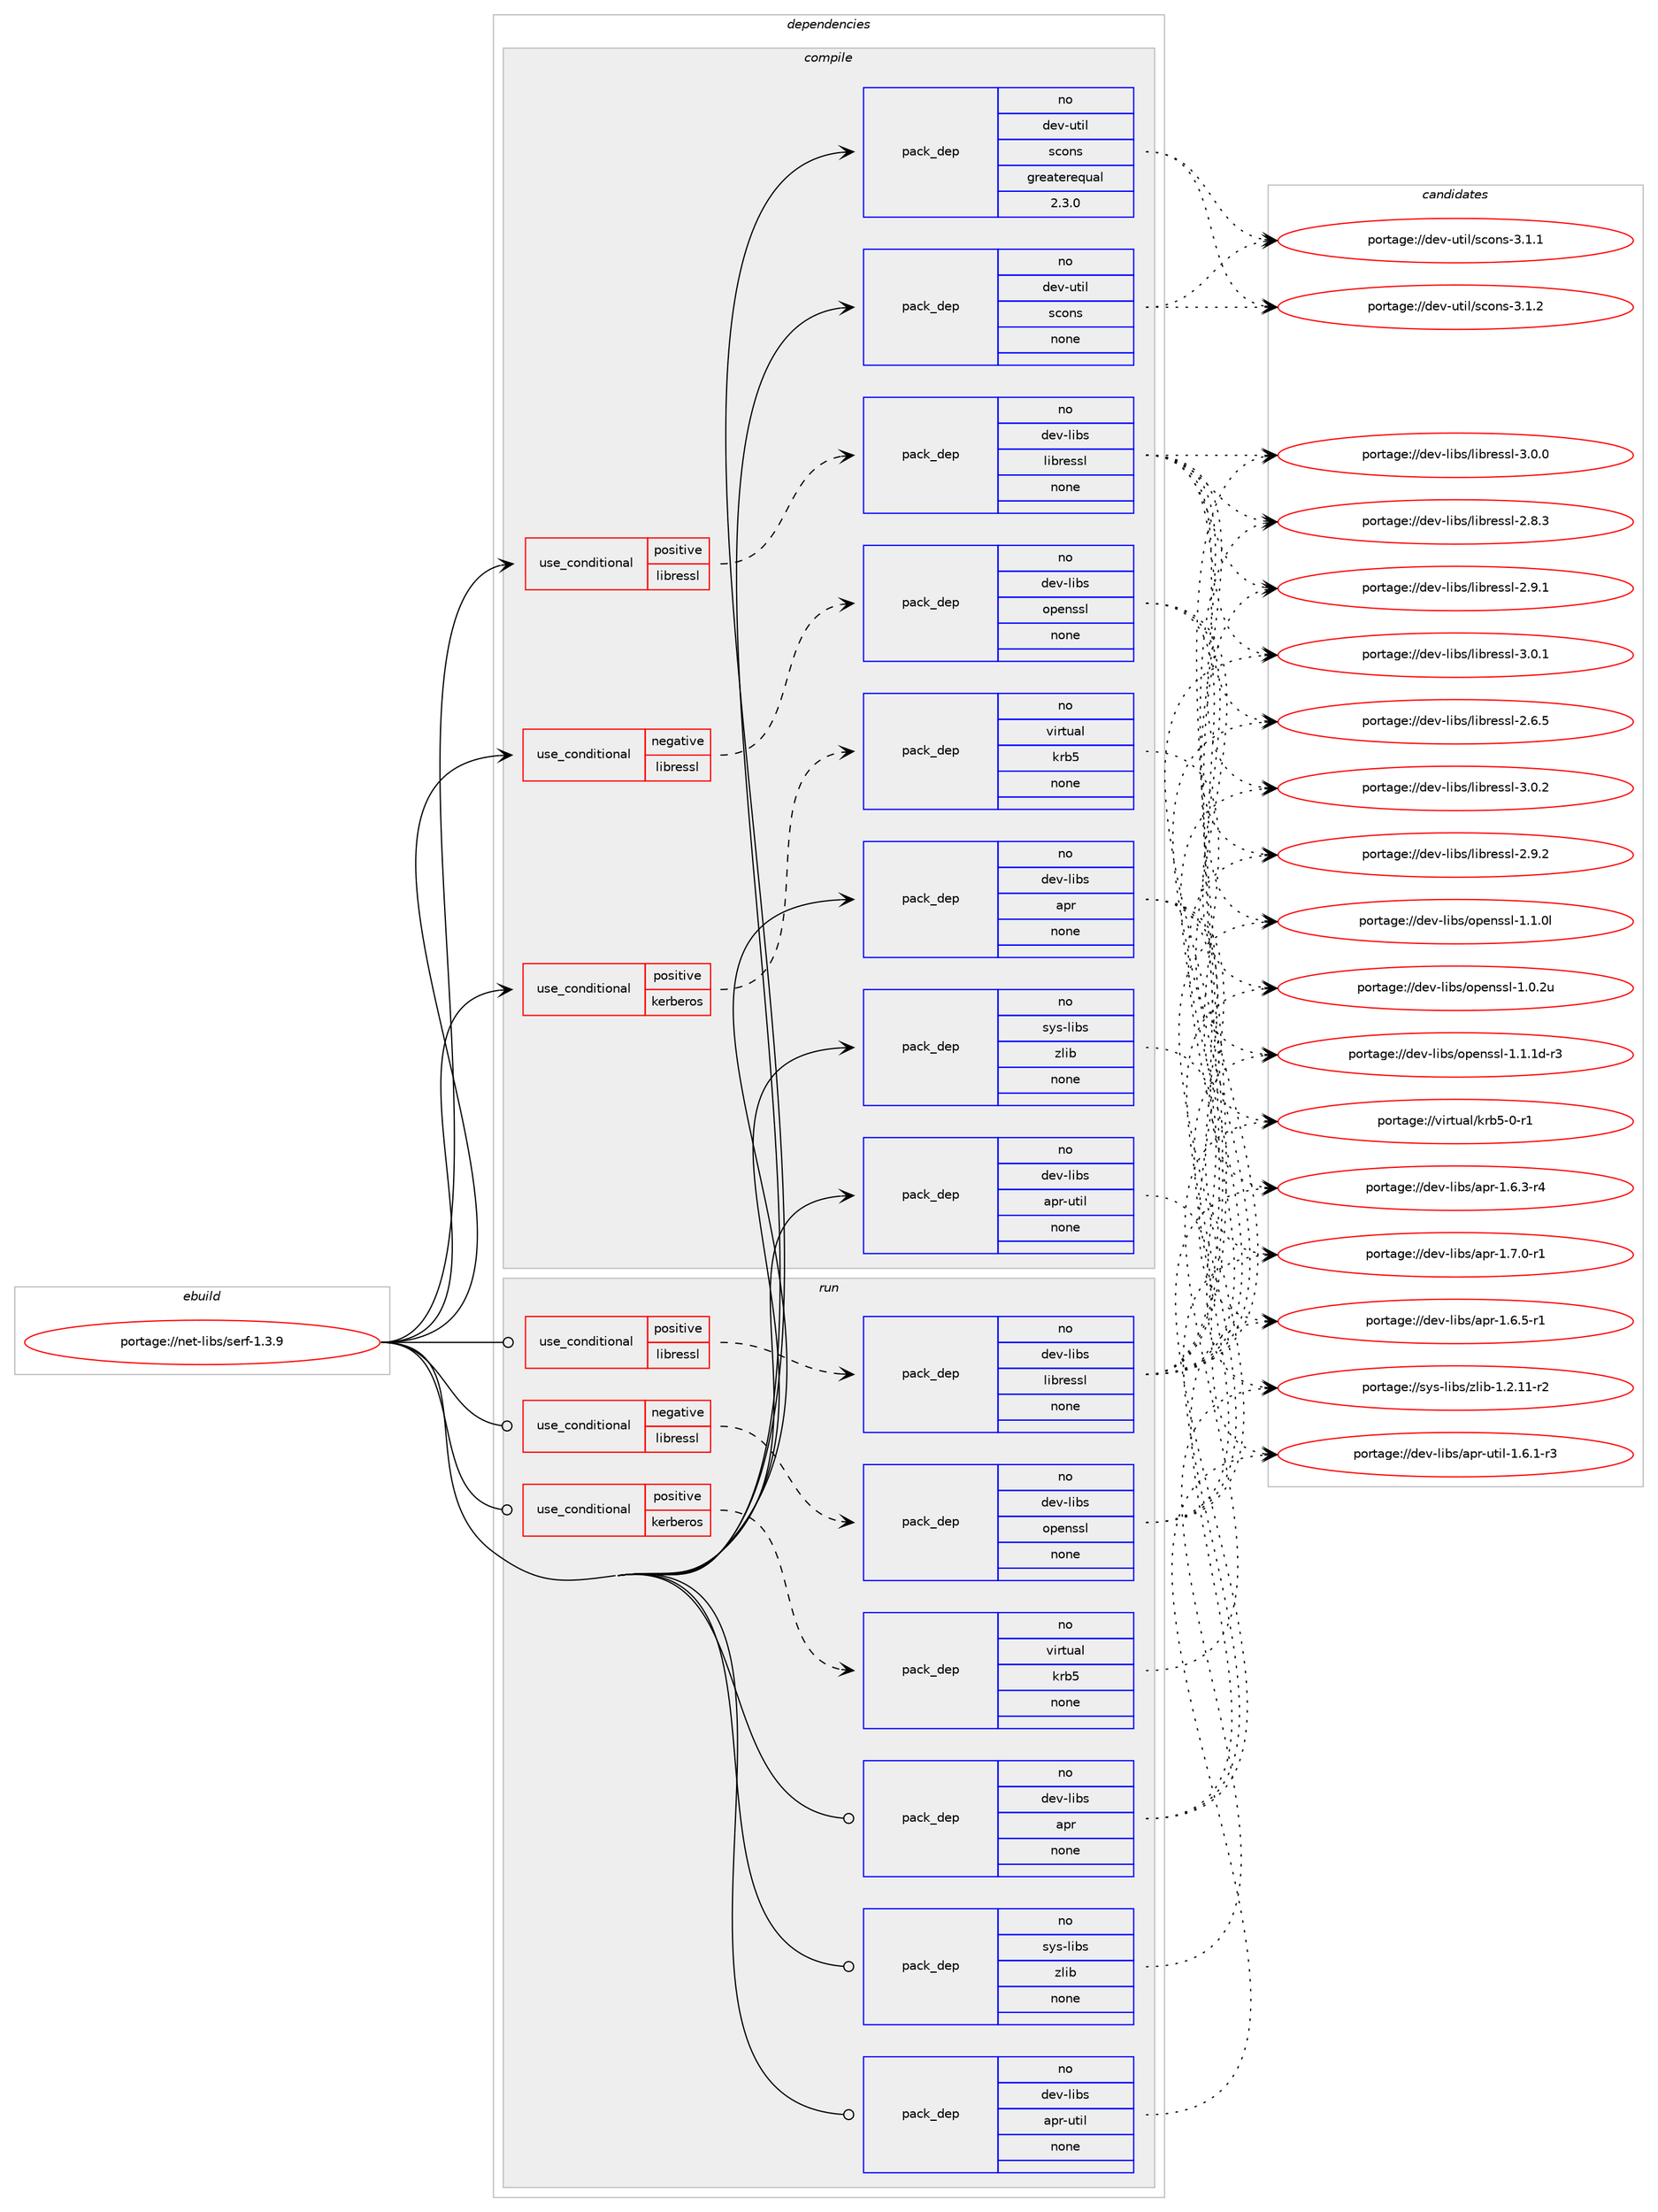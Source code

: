 digraph prolog {

# *************
# Graph options
# *************

newrank=true;
concentrate=true;
compound=true;
graph [rankdir=LR,fontname=Helvetica,fontsize=10,ranksep=1.5];#, ranksep=2.5, nodesep=0.2];
edge  [arrowhead=vee];
node  [fontname=Helvetica,fontsize=10];

# **********
# The ebuild
# **********

subgraph cluster_leftcol {
color=gray;
rank=same;
label=<<i>ebuild</i>>;
id [label="portage://net-libs/serf-1.3.9", color=red, width=4, href="../net-libs/serf-1.3.9.svg"];
}

# ****************
# The dependencies
# ****************

subgraph cluster_midcol {
color=gray;
label=<<i>dependencies</i>>;
subgraph cluster_compile {
fillcolor="#eeeeee";
style=filled;
label=<<i>compile</i>>;
subgraph cond11219 {
dependency57811 [label=<<TABLE BORDER="0" CELLBORDER="1" CELLSPACING="0" CELLPADDING="4"><TR><TD ROWSPAN="3" CELLPADDING="10">use_conditional</TD></TR><TR><TD>negative</TD></TR><TR><TD>libressl</TD></TR></TABLE>>, shape=none, color=red];
subgraph pack45453 {
dependency57812 [label=<<TABLE BORDER="0" CELLBORDER="1" CELLSPACING="0" CELLPADDING="4" WIDTH="220"><TR><TD ROWSPAN="6" CELLPADDING="30">pack_dep</TD></TR><TR><TD WIDTH="110">no</TD></TR><TR><TD>dev-libs</TD></TR><TR><TD>openssl</TD></TR><TR><TD>none</TD></TR><TR><TD></TD></TR></TABLE>>, shape=none, color=blue];
}
dependency57811:e -> dependency57812:w [weight=20,style="dashed",arrowhead="vee"];
}
id:e -> dependency57811:w [weight=20,style="solid",arrowhead="vee"];
subgraph cond11220 {
dependency57813 [label=<<TABLE BORDER="0" CELLBORDER="1" CELLSPACING="0" CELLPADDING="4"><TR><TD ROWSPAN="3" CELLPADDING="10">use_conditional</TD></TR><TR><TD>positive</TD></TR><TR><TD>kerberos</TD></TR></TABLE>>, shape=none, color=red];
subgraph pack45454 {
dependency57814 [label=<<TABLE BORDER="0" CELLBORDER="1" CELLSPACING="0" CELLPADDING="4" WIDTH="220"><TR><TD ROWSPAN="6" CELLPADDING="30">pack_dep</TD></TR><TR><TD WIDTH="110">no</TD></TR><TR><TD>virtual</TD></TR><TR><TD>krb5</TD></TR><TR><TD>none</TD></TR><TR><TD></TD></TR></TABLE>>, shape=none, color=blue];
}
dependency57813:e -> dependency57814:w [weight=20,style="dashed",arrowhead="vee"];
}
id:e -> dependency57813:w [weight=20,style="solid",arrowhead="vee"];
subgraph cond11221 {
dependency57815 [label=<<TABLE BORDER="0" CELLBORDER="1" CELLSPACING="0" CELLPADDING="4"><TR><TD ROWSPAN="3" CELLPADDING="10">use_conditional</TD></TR><TR><TD>positive</TD></TR><TR><TD>libressl</TD></TR></TABLE>>, shape=none, color=red];
subgraph pack45455 {
dependency57816 [label=<<TABLE BORDER="0" CELLBORDER="1" CELLSPACING="0" CELLPADDING="4" WIDTH="220"><TR><TD ROWSPAN="6" CELLPADDING="30">pack_dep</TD></TR><TR><TD WIDTH="110">no</TD></TR><TR><TD>dev-libs</TD></TR><TR><TD>libressl</TD></TR><TR><TD>none</TD></TR><TR><TD></TD></TR></TABLE>>, shape=none, color=blue];
}
dependency57815:e -> dependency57816:w [weight=20,style="dashed",arrowhead="vee"];
}
id:e -> dependency57815:w [weight=20,style="solid",arrowhead="vee"];
subgraph pack45456 {
dependency57817 [label=<<TABLE BORDER="0" CELLBORDER="1" CELLSPACING="0" CELLPADDING="4" WIDTH="220"><TR><TD ROWSPAN="6" CELLPADDING="30">pack_dep</TD></TR><TR><TD WIDTH="110">no</TD></TR><TR><TD>dev-libs</TD></TR><TR><TD>apr</TD></TR><TR><TD>none</TD></TR><TR><TD></TD></TR></TABLE>>, shape=none, color=blue];
}
id:e -> dependency57817:w [weight=20,style="solid",arrowhead="vee"];
subgraph pack45457 {
dependency57818 [label=<<TABLE BORDER="0" CELLBORDER="1" CELLSPACING="0" CELLPADDING="4" WIDTH="220"><TR><TD ROWSPAN="6" CELLPADDING="30">pack_dep</TD></TR><TR><TD WIDTH="110">no</TD></TR><TR><TD>dev-libs</TD></TR><TR><TD>apr-util</TD></TR><TR><TD>none</TD></TR><TR><TD></TD></TR></TABLE>>, shape=none, color=blue];
}
id:e -> dependency57818:w [weight=20,style="solid",arrowhead="vee"];
subgraph pack45458 {
dependency57819 [label=<<TABLE BORDER="0" CELLBORDER="1" CELLSPACING="0" CELLPADDING="4" WIDTH="220"><TR><TD ROWSPAN="6" CELLPADDING="30">pack_dep</TD></TR><TR><TD WIDTH="110">no</TD></TR><TR><TD>dev-util</TD></TR><TR><TD>scons</TD></TR><TR><TD>greaterequal</TD></TR><TR><TD>2.3.0</TD></TR></TABLE>>, shape=none, color=blue];
}
id:e -> dependency57819:w [weight=20,style="solid",arrowhead="vee"];
subgraph pack45459 {
dependency57820 [label=<<TABLE BORDER="0" CELLBORDER="1" CELLSPACING="0" CELLPADDING="4" WIDTH="220"><TR><TD ROWSPAN="6" CELLPADDING="30">pack_dep</TD></TR><TR><TD WIDTH="110">no</TD></TR><TR><TD>dev-util</TD></TR><TR><TD>scons</TD></TR><TR><TD>none</TD></TR><TR><TD></TD></TR></TABLE>>, shape=none, color=blue];
}
id:e -> dependency57820:w [weight=20,style="solid",arrowhead="vee"];
subgraph pack45460 {
dependency57821 [label=<<TABLE BORDER="0" CELLBORDER="1" CELLSPACING="0" CELLPADDING="4" WIDTH="220"><TR><TD ROWSPAN="6" CELLPADDING="30">pack_dep</TD></TR><TR><TD WIDTH="110">no</TD></TR><TR><TD>sys-libs</TD></TR><TR><TD>zlib</TD></TR><TR><TD>none</TD></TR><TR><TD></TD></TR></TABLE>>, shape=none, color=blue];
}
id:e -> dependency57821:w [weight=20,style="solid",arrowhead="vee"];
}
subgraph cluster_compileandrun {
fillcolor="#eeeeee";
style=filled;
label=<<i>compile and run</i>>;
}
subgraph cluster_run {
fillcolor="#eeeeee";
style=filled;
label=<<i>run</i>>;
subgraph cond11222 {
dependency57822 [label=<<TABLE BORDER="0" CELLBORDER="1" CELLSPACING="0" CELLPADDING="4"><TR><TD ROWSPAN="3" CELLPADDING="10">use_conditional</TD></TR><TR><TD>negative</TD></TR><TR><TD>libressl</TD></TR></TABLE>>, shape=none, color=red];
subgraph pack45461 {
dependency57823 [label=<<TABLE BORDER="0" CELLBORDER="1" CELLSPACING="0" CELLPADDING="4" WIDTH="220"><TR><TD ROWSPAN="6" CELLPADDING="30">pack_dep</TD></TR><TR><TD WIDTH="110">no</TD></TR><TR><TD>dev-libs</TD></TR><TR><TD>openssl</TD></TR><TR><TD>none</TD></TR><TR><TD></TD></TR></TABLE>>, shape=none, color=blue];
}
dependency57822:e -> dependency57823:w [weight=20,style="dashed",arrowhead="vee"];
}
id:e -> dependency57822:w [weight=20,style="solid",arrowhead="odot"];
subgraph cond11223 {
dependency57824 [label=<<TABLE BORDER="0" CELLBORDER="1" CELLSPACING="0" CELLPADDING="4"><TR><TD ROWSPAN="3" CELLPADDING="10">use_conditional</TD></TR><TR><TD>positive</TD></TR><TR><TD>kerberos</TD></TR></TABLE>>, shape=none, color=red];
subgraph pack45462 {
dependency57825 [label=<<TABLE BORDER="0" CELLBORDER="1" CELLSPACING="0" CELLPADDING="4" WIDTH="220"><TR><TD ROWSPAN="6" CELLPADDING="30">pack_dep</TD></TR><TR><TD WIDTH="110">no</TD></TR><TR><TD>virtual</TD></TR><TR><TD>krb5</TD></TR><TR><TD>none</TD></TR><TR><TD></TD></TR></TABLE>>, shape=none, color=blue];
}
dependency57824:e -> dependency57825:w [weight=20,style="dashed",arrowhead="vee"];
}
id:e -> dependency57824:w [weight=20,style="solid",arrowhead="odot"];
subgraph cond11224 {
dependency57826 [label=<<TABLE BORDER="0" CELLBORDER="1" CELLSPACING="0" CELLPADDING="4"><TR><TD ROWSPAN="3" CELLPADDING="10">use_conditional</TD></TR><TR><TD>positive</TD></TR><TR><TD>libressl</TD></TR></TABLE>>, shape=none, color=red];
subgraph pack45463 {
dependency57827 [label=<<TABLE BORDER="0" CELLBORDER="1" CELLSPACING="0" CELLPADDING="4" WIDTH="220"><TR><TD ROWSPAN="6" CELLPADDING="30">pack_dep</TD></TR><TR><TD WIDTH="110">no</TD></TR><TR><TD>dev-libs</TD></TR><TR><TD>libressl</TD></TR><TR><TD>none</TD></TR><TR><TD></TD></TR></TABLE>>, shape=none, color=blue];
}
dependency57826:e -> dependency57827:w [weight=20,style="dashed",arrowhead="vee"];
}
id:e -> dependency57826:w [weight=20,style="solid",arrowhead="odot"];
subgraph pack45464 {
dependency57828 [label=<<TABLE BORDER="0" CELLBORDER="1" CELLSPACING="0" CELLPADDING="4" WIDTH="220"><TR><TD ROWSPAN="6" CELLPADDING="30">pack_dep</TD></TR><TR><TD WIDTH="110">no</TD></TR><TR><TD>dev-libs</TD></TR><TR><TD>apr</TD></TR><TR><TD>none</TD></TR><TR><TD></TD></TR></TABLE>>, shape=none, color=blue];
}
id:e -> dependency57828:w [weight=20,style="solid",arrowhead="odot"];
subgraph pack45465 {
dependency57829 [label=<<TABLE BORDER="0" CELLBORDER="1" CELLSPACING="0" CELLPADDING="4" WIDTH="220"><TR><TD ROWSPAN="6" CELLPADDING="30">pack_dep</TD></TR><TR><TD WIDTH="110">no</TD></TR><TR><TD>dev-libs</TD></TR><TR><TD>apr-util</TD></TR><TR><TD>none</TD></TR><TR><TD></TD></TR></TABLE>>, shape=none, color=blue];
}
id:e -> dependency57829:w [weight=20,style="solid",arrowhead="odot"];
subgraph pack45466 {
dependency57830 [label=<<TABLE BORDER="0" CELLBORDER="1" CELLSPACING="0" CELLPADDING="4" WIDTH="220"><TR><TD ROWSPAN="6" CELLPADDING="30">pack_dep</TD></TR><TR><TD WIDTH="110">no</TD></TR><TR><TD>sys-libs</TD></TR><TR><TD>zlib</TD></TR><TR><TD>none</TD></TR><TR><TD></TD></TR></TABLE>>, shape=none, color=blue];
}
id:e -> dependency57830:w [weight=20,style="solid",arrowhead="odot"];
}
}

# **************
# The candidates
# **************

subgraph cluster_choices {
rank=same;
color=gray;
label=<<i>candidates</i>>;

subgraph choice45453 {
color=black;
nodesep=1;
choice1001011184510810598115471111121011101151151084549464946491004511451 [label="portage://dev-libs/openssl-1.1.1d-r3", color=red, width=4,href="../dev-libs/openssl-1.1.1d-r3.svg"];
choice100101118451081059811547111112101110115115108454946494648108 [label="portage://dev-libs/openssl-1.1.0l", color=red, width=4,href="../dev-libs/openssl-1.1.0l.svg"];
choice100101118451081059811547111112101110115115108454946484650117 [label="portage://dev-libs/openssl-1.0.2u", color=red, width=4,href="../dev-libs/openssl-1.0.2u.svg"];
dependency57812:e -> choice1001011184510810598115471111121011101151151084549464946491004511451:w [style=dotted,weight="100"];
dependency57812:e -> choice100101118451081059811547111112101110115115108454946494648108:w [style=dotted,weight="100"];
dependency57812:e -> choice100101118451081059811547111112101110115115108454946484650117:w [style=dotted,weight="100"];
}
subgraph choice45454 {
color=black;
nodesep=1;
choice1181051141161179710847107114985345484511449 [label="portage://virtual/krb5-0-r1", color=red, width=4,href="../virtual/krb5-0-r1.svg"];
dependency57814:e -> choice1181051141161179710847107114985345484511449:w [style=dotted,weight="100"];
}
subgraph choice45455 {
color=black;
nodesep=1;
choice10010111845108105981154710810598114101115115108455146484650 [label="portage://dev-libs/libressl-3.0.2", color=red, width=4,href="../dev-libs/libressl-3.0.2.svg"];
choice10010111845108105981154710810598114101115115108455146484649 [label="portage://dev-libs/libressl-3.0.1", color=red, width=4,href="../dev-libs/libressl-3.0.1.svg"];
choice10010111845108105981154710810598114101115115108455146484648 [label="portage://dev-libs/libressl-3.0.0", color=red, width=4,href="../dev-libs/libressl-3.0.0.svg"];
choice10010111845108105981154710810598114101115115108455046574650 [label="portage://dev-libs/libressl-2.9.2", color=red, width=4,href="../dev-libs/libressl-2.9.2.svg"];
choice10010111845108105981154710810598114101115115108455046574649 [label="portage://dev-libs/libressl-2.9.1", color=red, width=4,href="../dev-libs/libressl-2.9.1.svg"];
choice10010111845108105981154710810598114101115115108455046564651 [label="portage://dev-libs/libressl-2.8.3", color=red, width=4,href="../dev-libs/libressl-2.8.3.svg"];
choice10010111845108105981154710810598114101115115108455046544653 [label="portage://dev-libs/libressl-2.6.5", color=red, width=4,href="../dev-libs/libressl-2.6.5.svg"];
dependency57816:e -> choice10010111845108105981154710810598114101115115108455146484650:w [style=dotted,weight="100"];
dependency57816:e -> choice10010111845108105981154710810598114101115115108455146484649:w [style=dotted,weight="100"];
dependency57816:e -> choice10010111845108105981154710810598114101115115108455146484648:w [style=dotted,weight="100"];
dependency57816:e -> choice10010111845108105981154710810598114101115115108455046574650:w [style=dotted,weight="100"];
dependency57816:e -> choice10010111845108105981154710810598114101115115108455046574649:w [style=dotted,weight="100"];
dependency57816:e -> choice10010111845108105981154710810598114101115115108455046564651:w [style=dotted,weight="100"];
dependency57816:e -> choice10010111845108105981154710810598114101115115108455046544653:w [style=dotted,weight="100"];
}
subgraph choice45456 {
color=black;
nodesep=1;
choice100101118451081059811547971121144549465546484511449 [label="portage://dev-libs/apr-1.7.0-r1", color=red, width=4,href="../dev-libs/apr-1.7.0-r1.svg"];
choice100101118451081059811547971121144549465446534511449 [label="portage://dev-libs/apr-1.6.5-r1", color=red, width=4,href="../dev-libs/apr-1.6.5-r1.svg"];
choice100101118451081059811547971121144549465446514511452 [label="portage://dev-libs/apr-1.6.3-r4", color=red, width=4,href="../dev-libs/apr-1.6.3-r4.svg"];
dependency57817:e -> choice100101118451081059811547971121144549465546484511449:w [style=dotted,weight="100"];
dependency57817:e -> choice100101118451081059811547971121144549465446534511449:w [style=dotted,weight="100"];
dependency57817:e -> choice100101118451081059811547971121144549465446514511452:w [style=dotted,weight="100"];
}
subgraph choice45457 {
color=black;
nodesep=1;
choice10010111845108105981154797112114451171161051084549465446494511451 [label="portage://dev-libs/apr-util-1.6.1-r3", color=red, width=4,href="../dev-libs/apr-util-1.6.1-r3.svg"];
dependency57818:e -> choice10010111845108105981154797112114451171161051084549465446494511451:w [style=dotted,weight="100"];
}
subgraph choice45458 {
color=black;
nodesep=1;
choice100101118451171161051084711599111110115455146494650 [label="portage://dev-util/scons-3.1.2", color=red, width=4,href="../dev-util/scons-3.1.2.svg"];
choice100101118451171161051084711599111110115455146494649 [label="portage://dev-util/scons-3.1.1", color=red, width=4,href="../dev-util/scons-3.1.1.svg"];
dependency57819:e -> choice100101118451171161051084711599111110115455146494650:w [style=dotted,weight="100"];
dependency57819:e -> choice100101118451171161051084711599111110115455146494649:w [style=dotted,weight="100"];
}
subgraph choice45459 {
color=black;
nodesep=1;
choice100101118451171161051084711599111110115455146494650 [label="portage://dev-util/scons-3.1.2", color=red, width=4,href="../dev-util/scons-3.1.2.svg"];
choice100101118451171161051084711599111110115455146494649 [label="portage://dev-util/scons-3.1.1", color=red, width=4,href="../dev-util/scons-3.1.1.svg"];
dependency57820:e -> choice100101118451171161051084711599111110115455146494650:w [style=dotted,weight="100"];
dependency57820:e -> choice100101118451171161051084711599111110115455146494649:w [style=dotted,weight="100"];
}
subgraph choice45460 {
color=black;
nodesep=1;
choice11512111545108105981154712210810598454946504649494511450 [label="portage://sys-libs/zlib-1.2.11-r2", color=red, width=4,href="../sys-libs/zlib-1.2.11-r2.svg"];
dependency57821:e -> choice11512111545108105981154712210810598454946504649494511450:w [style=dotted,weight="100"];
}
subgraph choice45461 {
color=black;
nodesep=1;
choice1001011184510810598115471111121011101151151084549464946491004511451 [label="portage://dev-libs/openssl-1.1.1d-r3", color=red, width=4,href="../dev-libs/openssl-1.1.1d-r3.svg"];
choice100101118451081059811547111112101110115115108454946494648108 [label="portage://dev-libs/openssl-1.1.0l", color=red, width=4,href="../dev-libs/openssl-1.1.0l.svg"];
choice100101118451081059811547111112101110115115108454946484650117 [label="portage://dev-libs/openssl-1.0.2u", color=red, width=4,href="../dev-libs/openssl-1.0.2u.svg"];
dependency57823:e -> choice1001011184510810598115471111121011101151151084549464946491004511451:w [style=dotted,weight="100"];
dependency57823:e -> choice100101118451081059811547111112101110115115108454946494648108:w [style=dotted,weight="100"];
dependency57823:e -> choice100101118451081059811547111112101110115115108454946484650117:w [style=dotted,weight="100"];
}
subgraph choice45462 {
color=black;
nodesep=1;
choice1181051141161179710847107114985345484511449 [label="portage://virtual/krb5-0-r1", color=red, width=4,href="../virtual/krb5-0-r1.svg"];
dependency57825:e -> choice1181051141161179710847107114985345484511449:w [style=dotted,weight="100"];
}
subgraph choice45463 {
color=black;
nodesep=1;
choice10010111845108105981154710810598114101115115108455146484650 [label="portage://dev-libs/libressl-3.0.2", color=red, width=4,href="../dev-libs/libressl-3.0.2.svg"];
choice10010111845108105981154710810598114101115115108455146484649 [label="portage://dev-libs/libressl-3.0.1", color=red, width=4,href="../dev-libs/libressl-3.0.1.svg"];
choice10010111845108105981154710810598114101115115108455146484648 [label="portage://dev-libs/libressl-3.0.0", color=red, width=4,href="../dev-libs/libressl-3.0.0.svg"];
choice10010111845108105981154710810598114101115115108455046574650 [label="portage://dev-libs/libressl-2.9.2", color=red, width=4,href="../dev-libs/libressl-2.9.2.svg"];
choice10010111845108105981154710810598114101115115108455046574649 [label="portage://dev-libs/libressl-2.9.1", color=red, width=4,href="../dev-libs/libressl-2.9.1.svg"];
choice10010111845108105981154710810598114101115115108455046564651 [label="portage://dev-libs/libressl-2.8.3", color=red, width=4,href="../dev-libs/libressl-2.8.3.svg"];
choice10010111845108105981154710810598114101115115108455046544653 [label="portage://dev-libs/libressl-2.6.5", color=red, width=4,href="../dev-libs/libressl-2.6.5.svg"];
dependency57827:e -> choice10010111845108105981154710810598114101115115108455146484650:w [style=dotted,weight="100"];
dependency57827:e -> choice10010111845108105981154710810598114101115115108455146484649:w [style=dotted,weight="100"];
dependency57827:e -> choice10010111845108105981154710810598114101115115108455146484648:w [style=dotted,weight="100"];
dependency57827:e -> choice10010111845108105981154710810598114101115115108455046574650:w [style=dotted,weight="100"];
dependency57827:e -> choice10010111845108105981154710810598114101115115108455046574649:w [style=dotted,weight="100"];
dependency57827:e -> choice10010111845108105981154710810598114101115115108455046564651:w [style=dotted,weight="100"];
dependency57827:e -> choice10010111845108105981154710810598114101115115108455046544653:w [style=dotted,weight="100"];
}
subgraph choice45464 {
color=black;
nodesep=1;
choice100101118451081059811547971121144549465546484511449 [label="portage://dev-libs/apr-1.7.0-r1", color=red, width=4,href="../dev-libs/apr-1.7.0-r1.svg"];
choice100101118451081059811547971121144549465446534511449 [label="portage://dev-libs/apr-1.6.5-r1", color=red, width=4,href="../dev-libs/apr-1.6.5-r1.svg"];
choice100101118451081059811547971121144549465446514511452 [label="portage://dev-libs/apr-1.6.3-r4", color=red, width=4,href="../dev-libs/apr-1.6.3-r4.svg"];
dependency57828:e -> choice100101118451081059811547971121144549465546484511449:w [style=dotted,weight="100"];
dependency57828:e -> choice100101118451081059811547971121144549465446534511449:w [style=dotted,weight="100"];
dependency57828:e -> choice100101118451081059811547971121144549465446514511452:w [style=dotted,weight="100"];
}
subgraph choice45465 {
color=black;
nodesep=1;
choice10010111845108105981154797112114451171161051084549465446494511451 [label="portage://dev-libs/apr-util-1.6.1-r3", color=red, width=4,href="../dev-libs/apr-util-1.6.1-r3.svg"];
dependency57829:e -> choice10010111845108105981154797112114451171161051084549465446494511451:w [style=dotted,weight="100"];
}
subgraph choice45466 {
color=black;
nodesep=1;
choice11512111545108105981154712210810598454946504649494511450 [label="portage://sys-libs/zlib-1.2.11-r2", color=red, width=4,href="../sys-libs/zlib-1.2.11-r2.svg"];
dependency57830:e -> choice11512111545108105981154712210810598454946504649494511450:w [style=dotted,weight="100"];
}
}

}
